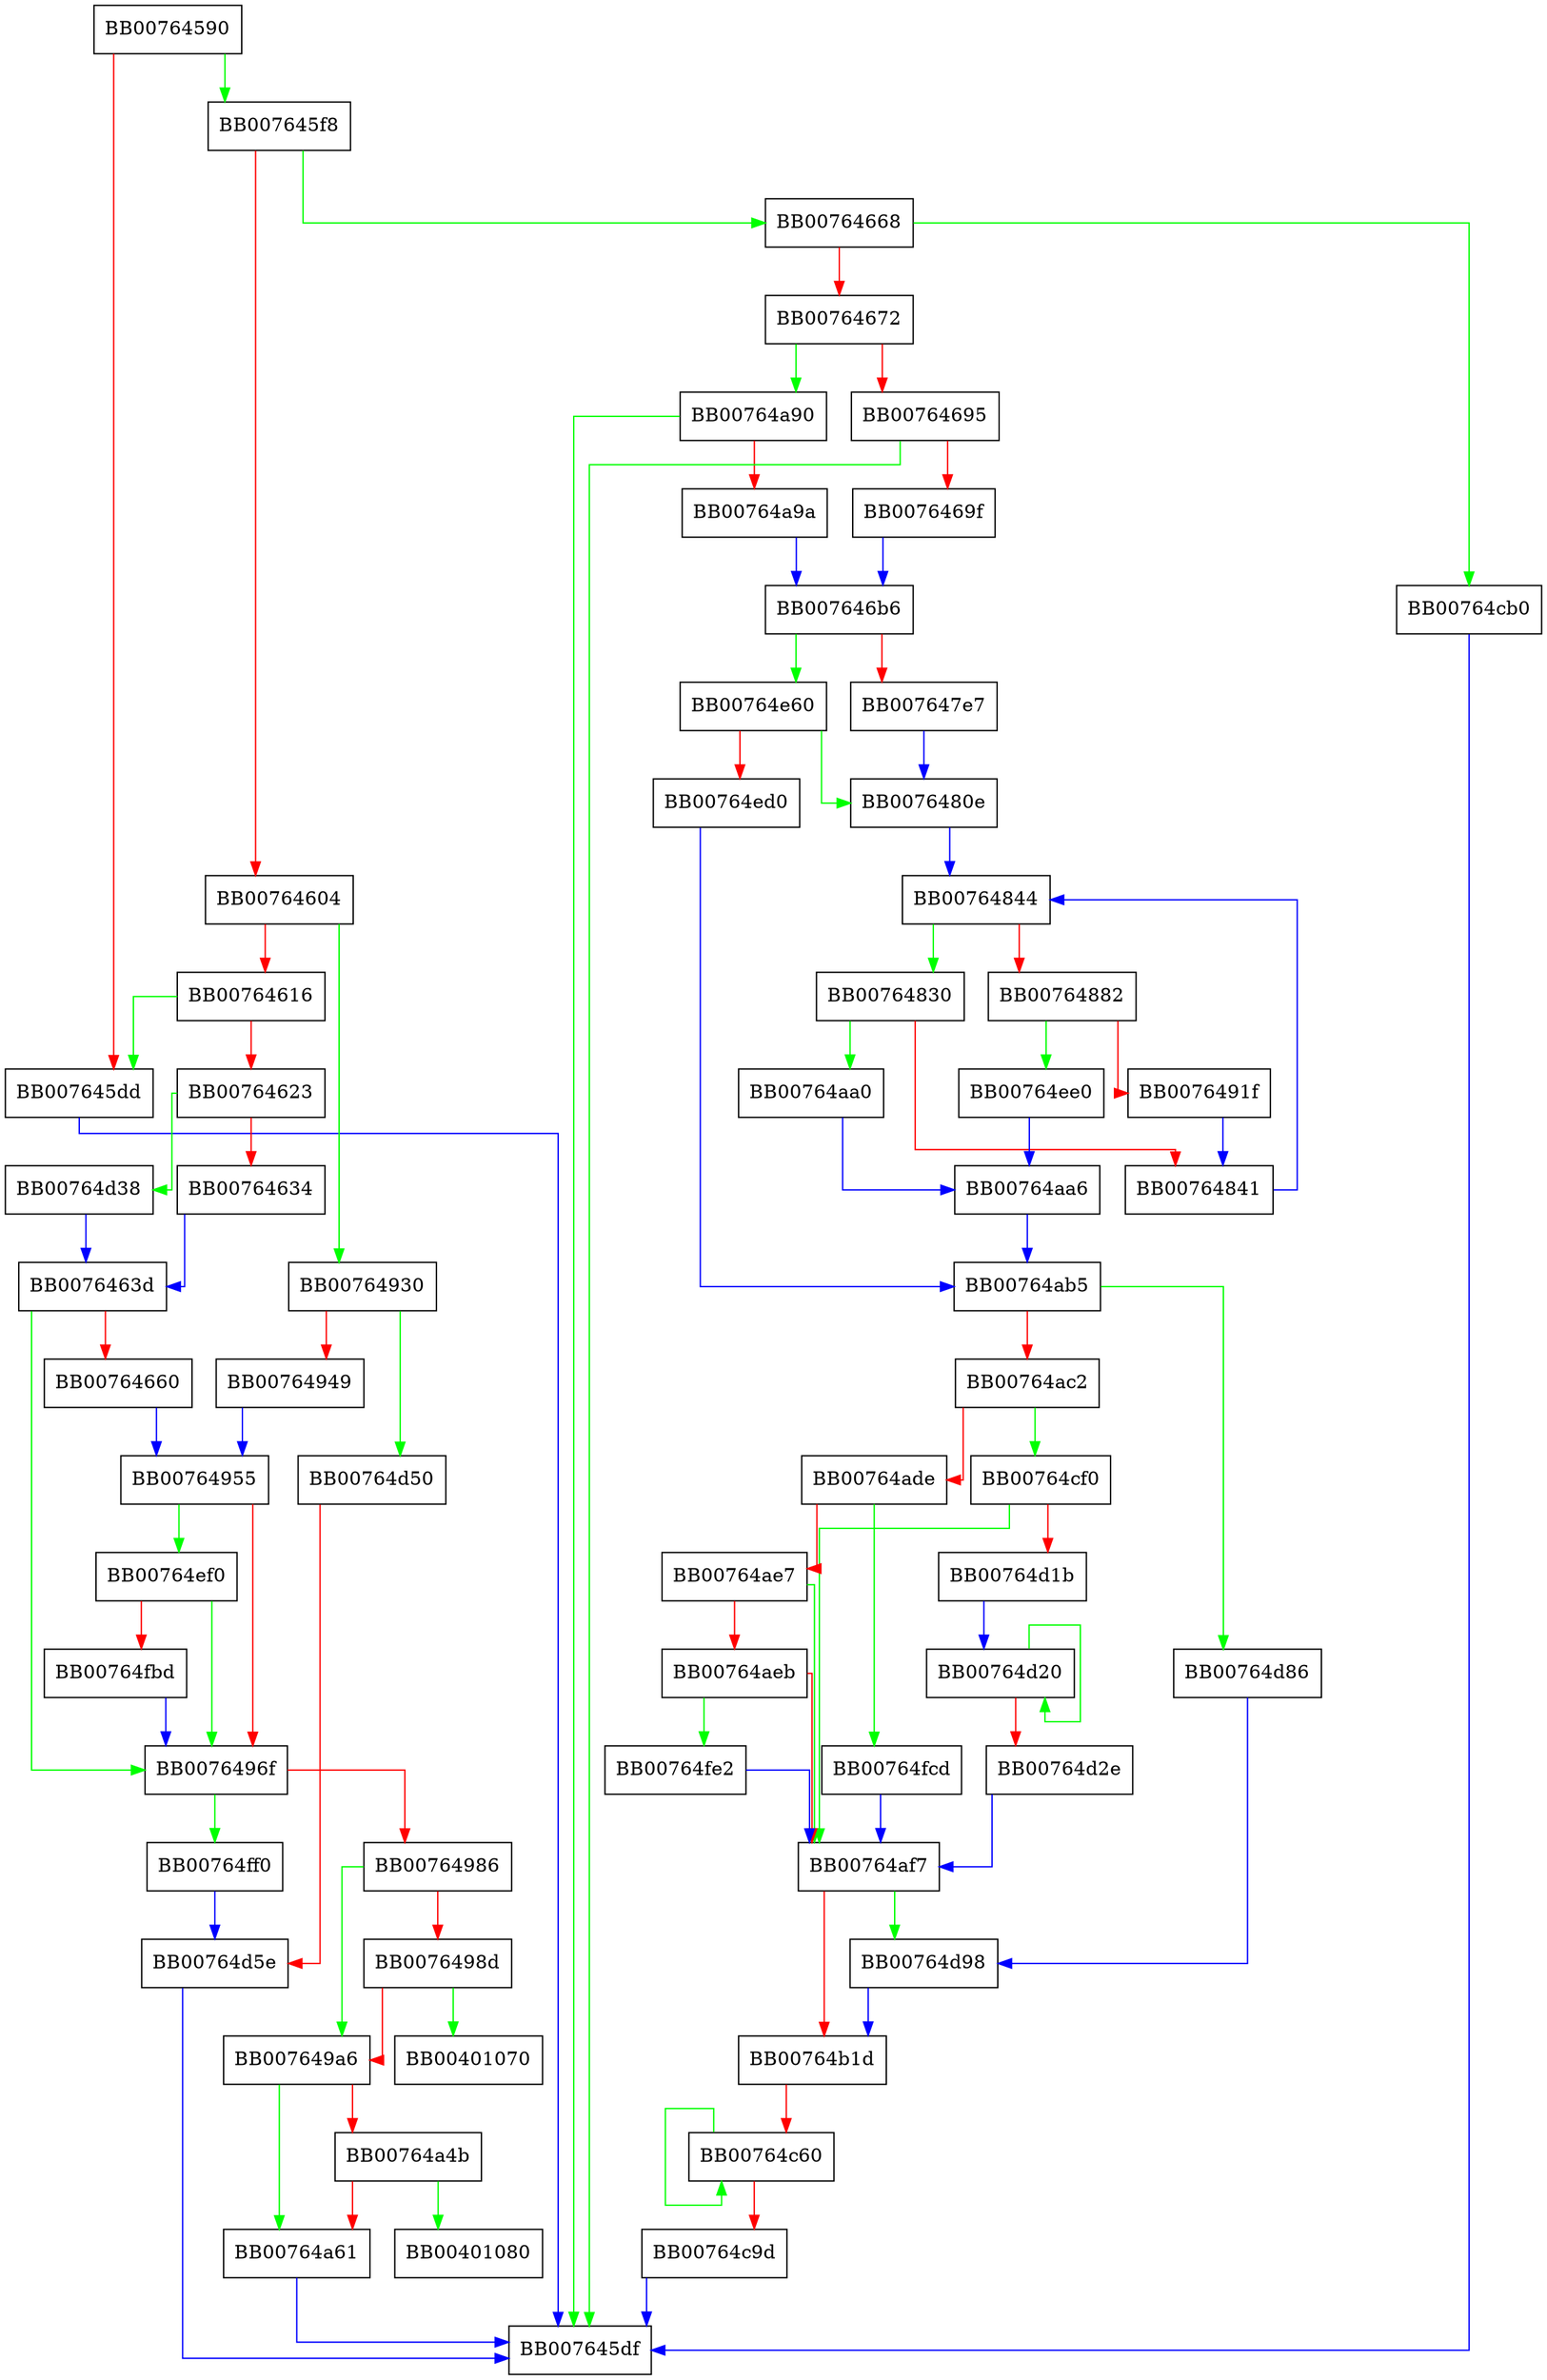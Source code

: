 digraph aesni_cbc_hmac_sha1_cipher {
  node [shape="box"];
  graph [splines=ortho];
  BB00764590 -> BB007645f8 [color="green"];
  BB00764590 -> BB007645dd [color="red"];
  BB007645dd -> BB007645df [color="blue"];
  BB007645f8 -> BB00764668 [color="green"];
  BB007645f8 -> BB00764604 [color="red"];
  BB00764604 -> BB00764930 [color="green"];
  BB00764604 -> BB00764616 [color="red"];
  BB00764616 -> BB007645dd [color="green"];
  BB00764616 -> BB00764623 [color="red"];
  BB00764623 -> BB00764d38 [color="green"];
  BB00764623 -> BB00764634 [color="red"];
  BB00764634 -> BB0076463d [color="blue"];
  BB0076463d -> BB0076496f [color="green"];
  BB0076463d -> BB00764660 [color="red"];
  BB00764660 -> BB00764955 [color="blue"];
  BB00764668 -> BB00764cb0 [color="green"];
  BB00764668 -> BB00764672 [color="red"];
  BB00764672 -> BB00764a90 [color="green"];
  BB00764672 -> BB00764695 [color="red"];
  BB00764695 -> BB007645df [color="green"];
  BB00764695 -> BB0076469f [color="red"];
  BB0076469f -> BB007646b6 [color="blue"];
  BB007646b6 -> BB00764e60 [color="green"];
  BB007646b6 -> BB007647e7 [color="red"];
  BB007647e7 -> BB0076480e [color="blue"];
  BB0076480e -> BB00764844 [color="blue"];
  BB00764830 -> BB00764aa0 [color="green"];
  BB00764830 -> BB00764841 [color="red"];
  BB00764841 -> BB00764844 [color="blue"];
  BB00764844 -> BB00764830 [color="green"];
  BB00764844 -> BB00764882 [color="red"];
  BB00764882 -> BB00764ee0 [color="green"];
  BB00764882 -> BB0076491f [color="red"];
  BB0076491f -> BB00764841 [color="blue"];
  BB00764930 -> BB00764d50 [color="green"];
  BB00764930 -> BB00764949 [color="red"];
  BB00764949 -> BB00764955 [color="blue"];
  BB00764955 -> BB00764ef0 [color="green"];
  BB00764955 -> BB0076496f [color="red"];
  BB0076496f -> BB00764ff0 [color="green"];
  BB0076496f -> BB00764986 [color="red"];
  BB00764986 -> BB007649a6 [color="green"];
  BB00764986 -> BB0076498d [color="red"];
  BB0076498d -> BB00401070 [color="green"];
  BB0076498d -> BB007649a6 [color="red"];
  BB007649a6 -> BB00764a61 [color="green"];
  BB007649a6 -> BB00764a4b [color="red"];
  BB00764a4b -> BB00401080 [color="green"];
  BB00764a4b -> BB00764a61 [color="red"];
  BB00764a61 -> BB007645df [color="blue"];
  BB00764a90 -> BB007645df [color="green"];
  BB00764a90 -> BB00764a9a [color="red"];
  BB00764a9a -> BB007646b6 [color="blue"];
  BB00764aa0 -> BB00764aa6 [color="blue"];
  BB00764aa6 -> BB00764ab5 [color="blue"];
  BB00764ab5 -> BB00764d86 [color="green"];
  BB00764ab5 -> BB00764ac2 [color="red"];
  BB00764ac2 -> BB00764cf0 [color="green"];
  BB00764ac2 -> BB00764ade [color="red"];
  BB00764ade -> BB00764fcd [color="green"];
  BB00764ade -> BB00764ae7 [color="red"];
  BB00764ae7 -> BB00764af7 [color="green"];
  BB00764ae7 -> BB00764aeb [color="red"];
  BB00764aeb -> BB00764fe2 [color="green"];
  BB00764aeb -> BB00764af7 [color="red"];
  BB00764af7 -> BB00764d98 [color="green"];
  BB00764af7 -> BB00764b1d [color="red"];
  BB00764b1d -> BB00764c60 [color="red"];
  BB00764c60 -> BB00764c60 [color="green"];
  BB00764c60 -> BB00764c9d [color="red"];
  BB00764c9d -> BB007645df [color="blue"];
  BB00764cb0 -> BB007645df [color="blue"];
  BB00764cf0 -> BB00764af7 [color="green"];
  BB00764cf0 -> BB00764d1b [color="red"];
  BB00764d1b -> BB00764d20 [color="blue"];
  BB00764d20 -> BB00764d20 [color="green"];
  BB00764d20 -> BB00764d2e [color="red"];
  BB00764d2e -> BB00764af7 [color="blue"];
  BB00764d38 -> BB0076463d [color="blue"];
  BB00764d50 -> BB00764d5e [color="red"];
  BB00764d5e -> BB007645df [color="blue"];
  BB00764d86 -> BB00764d98 [color="blue"];
  BB00764d98 -> BB00764b1d [color="blue"];
  BB00764e60 -> BB0076480e [color="green"];
  BB00764e60 -> BB00764ed0 [color="red"];
  BB00764ed0 -> BB00764ab5 [color="blue"];
  BB00764ee0 -> BB00764aa6 [color="blue"];
  BB00764ef0 -> BB0076496f [color="green"];
  BB00764ef0 -> BB00764fbd [color="red"];
  BB00764fbd -> BB0076496f [color="blue"];
  BB00764fcd -> BB00764af7 [color="blue"];
  BB00764fe2 -> BB00764af7 [color="blue"];
  BB00764ff0 -> BB00764d5e [color="blue"];
}